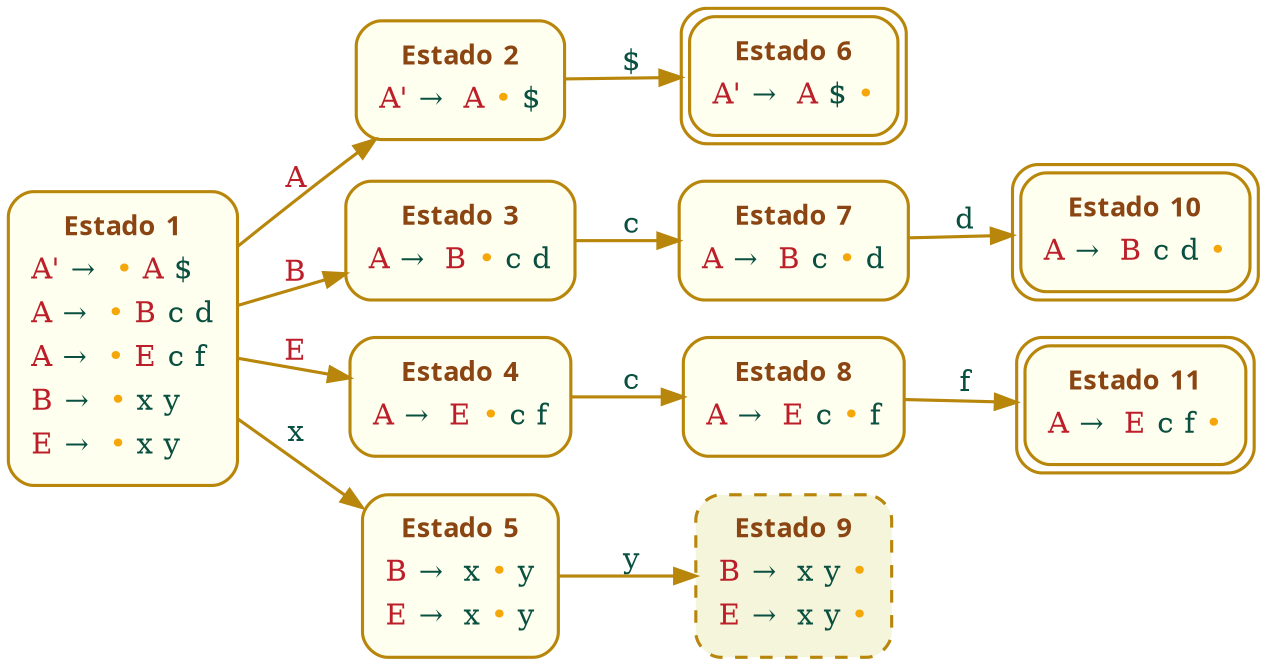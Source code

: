 digraph DFA { 
graph[size="auto" ratio="auto" margin=0.00 ordering="" rotate=0 color="steelblue" bgcolor="transparent" splines="spline" nodesep=0.25 ranksep=0.50 rankdir="LR" rank="same" ];

// SHIFT STATES: 7 
node[height=0.50 width=0.75 fixedsize=0 shape="rectangle" color="darkgoldenrod" fillcolor="ivory" style="filled,rounded" regular=0 peripheries=1 sides=4 orientation=0.00 distortion=0.00 skew=0.00 penwidth=1.50 margin=0.10 ];
state_1[id="state_1" label=<<TABLE BORDER="0">
  <TR><TD TITLE="state_1_title" id="state_1_title" BORDER="0" SIDES="B" href="#"><b><font color="#8B4513" face="Calibri" point-size="13.0">Estado </font><font color="#8B4513" face="Calibri" point-size="13.0">1</font></b></TD></TR>
  <TR><TD TITLE="state_1_item_1" id="state_1_item_1" ALIGN="LEFT" href="#"><font color="#BC1F29" face="Times-Roman" point-size="14.0">A' </font><font color="#0A5040" face="Times-Roman" point-size="14.0">→ </font><font color="#F5A70A" face="Times-Roman" point-size="14.0"> •</font><font color="#BC1F29" face="Times-Roman" point-size="14.0"> A</font><font color="#0A5040" face="Times-Roman" point-size="14.0"> $</font></TD></TR>
  <TR><TD TITLE="state_1_item_2" id="state_1_item_2" ALIGN="LEFT" href="#"><font color="#BC1F29" face="Times-Roman" point-size="14.0">A </font><font color="#0A5040" face="Times-Roman" point-size="14.0">→ </font><font color="#F5A70A" face="Times-Roman" point-size="14.0"> •</font><font color="#BC1F29" face="Times-Roman" point-size="14.0"> B</font><font color="#0A5040" face="Times-Roman" point-size="14.0"> c</font><font color="#0A5040" face="Times-Roman" point-size="14.0"> d</font></TD></TR>
  <TR><TD TITLE="state_1_item_3" id="state_1_item_3" ALIGN="LEFT" href="#"><font color="#BC1F29" face="Times-Roman" point-size="14.0">A </font><font color="#0A5040" face="Times-Roman" point-size="14.0">→ </font><font color="#F5A70A" face="Times-Roman" point-size="14.0"> •</font><font color="#BC1F29" face="Times-Roman" point-size="14.0"> E</font><font color="#0A5040" face="Times-Roman" point-size="14.0"> c</font><font color="#0A5040" face="Times-Roman" point-size="14.0"> f</font></TD></TR>
  <TR><TD TITLE="state_1_item_4" id="state_1_item_4" ALIGN="LEFT" href="#"><font color="#BC1F29" face="Times-Roman" point-size="14.0">B </font><font color="#0A5040" face="Times-Roman" point-size="14.0">→ </font><font color="#F5A70A" face="Times-Roman" point-size="14.0"> •</font><font color="#0A5040" face="Times-Roman" point-size="14.0"> x</font><font color="#0A5040" face="Times-Roman" point-size="14.0"> y</font></TD></TR>
  <TR><TD TITLE="state_1_item_5" id="state_1_item_5" ALIGN="LEFT" href="#"><font color="#BC1F29" face="Times-Roman" point-size="14.0">E </font><font color="#0A5040" face="Times-Roman" point-size="14.0">→ </font><font color="#F5A70A" face="Times-Roman" point-size="14.0"> •</font><font color="#0A5040" face="Times-Roman" point-size="14.0"> x</font><font color="#0A5040" face="Times-Roman" point-size="14.0"> y</font></TD></TR>
  </TABLE>>];
state_2[id="state_2" label=<<TABLE BORDER="0">
  <TR><TD TITLE="state_2_title" id="state_2_title" BORDER="0" SIDES="B" href="#"><b><font color="#8B4513" face="Calibri" point-size="13.0">Estado </font><font color="#8B4513" face="Calibri" point-size="13.0">2</font></b></TD></TR>
  <TR><TD TITLE="state_2_item_1" id="state_2_item_1" ALIGN="LEFT" href="#"><font color="#BC1F29" face="Times-Roman" point-size="14.0">A' </font><font color="#0A5040" face="Times-Roman" point-size="14.0">→ </font><font color="#BC1F29" face="Times-Roman" point-size="14.0"> A</font><font color="#F5A70A" face="Times-Roman" point-size="14.0"> •</font><font color="#0A5040" face="Times-Roman" point-size="14.0"> $</font></TD></TR>
  </TABLE>>];
state_3[id="state_3" label=<<TABLE BORDER="0">
  <TR><TD TITLE="state_3_title" id="state_3_title" BORDER="0" SIDES="B" href="#"><b><font color="#8B4513" face="Calibri" point-size="13.0">Estado </font><font color="#8B4513" face="Calibri" point-size="13.0">3</font></b></TD></TR>
  <TR><TD TITLE="state_3_item_1" id="state_3_item_1" ALIGN="LEFT" href="#"><font color="#BC1F29" face="Times-Roman" point-size="14.0">A </font><font color="#0A5040" face="Times-Roman" point-size="14.0">→ </font><font color="#BC1F29" face="Times-Roman" point-size="14.0"> B</font><font color="#F5A70A" face="Times-Roman" point-size="14.0"> •</font><font color="#0A5040" face="Times-Roman" point-size="14.0"> c</font><font color="#0A5040" face="Times-Roman" point-size="14.0"> d</font></TD></TR>
  </TABLE>>];
state_4[id="state_4" label=<<TABLE BORDER="0">
  <TR><TD TITLE="state_4_title" id="state_4_title" BORDER="0" SIDES="B" href="#"><b><font color="#8B4513" face="Calibri" point-size="13.0">Estado </font><font color="#8B4513" face="Calibri" point-size="13.0">4</font></b></TD></TR>
  <TR><TD TITLE="state_4_item_1" id="state_4_item_1" ALIGN="LEFT" href="#"><font color="#BC1F29" face="Times-Roman" point-size="14.0">A </font><font color="#0A5040" face="Times-Roman" point-size="14.0">→ </font><font color="#BC1F29" face="Times-Roman" point-size="14.0"> E</font><font color="#F5A70A" face="Times-Roman" point-size="14.0"> •</font><font color="#0A5040" face="Times-Roman" point-size="14.0"> c</font><font color="#0A5040" face="Times-Roman" point-size="14.0"> f</font></TD></TR>
  </TABLE>>];
state_5[id="state_5" label=<<TABLE BORDER="0">
  <TR><TD TITLE="state_5_title" id="state_5_title" BORDER="0" SIDES="B" href="#"><b><font color="#8B4513" face="Calibri" point-size="13.0">Estado </font><font color="#8B4513" face="Calibri" point-size="13.0">5</font></b></TD></TR>
  <TR><TD TITLE="state_5_item_1" id="state_5_item_1" ALIGN="LEFT" href="#"><font color="#BC1F29" face="Times-Roman" point-size="14.0">B </font><font color="#0A5040" face="Times-Roman" point-size="14.0">→ </font><font color="#0A5040" face="Times-Roman" point-size="14.0"> x</font><font color="#F5A70A" face="Times-Roman" point-size="14.0"> •</font><font color="#0A5040" face="Times-Roman" point-size="14.0"> y</font></TD></TR>
  <TR><TD TITLE="state_5_item_2" id="state_5_item_2" ALIGN="LEFT" href="#"><font color="#BC1F29" face="Times-Roman" point-size="14.0">E </font><font color="#0A5040" face="Times-Roman" point-size="14.0">→ </font><font color="#0A5040" face="Times-Roman" point-size="14.0"> x</font><font color="#F5A70A" face="Times-Roman" point-size="14.0"> •</font><font color="#0A5040" face="Times-Roman" point-size="14.0"> y</font></TD></TR>
  </TABLE>>];
state_7[id="state_7" label=<<TABLE BORDER="0">
  <TR><TD TITLE="state_7_title" id="state_7_title" BORDER="0" SIDES="B" href="#"><b><font color="#8B4513" face="Calibri" point-size="13.0">Estado </font><font color="#8B4513" face="Calibri" point-size="13.0">7</font></b></TD></TR>
  <TR><TD TITLE="state_7_item_1" id="state_7_item_1" ALIGN="LEFT" href="#"><font color="#BC1F29" face="Times-Roman" point-size="14.0">A </font><font color="#0A5040" face="Times-Roman" point-size="14.0">→ </font><font color="#BC1F29" face="Times-Roman" point-size="14.0"> B</font><font color="#0A5040" face="Times-Roman" point-size="14.0"> c</font><font color="#F5A70A" face="Times-Roman" point-size="14.0"> •</font><font color="#0A5040" face="Times-Roman" point-size="14.0"> d</font></TD></TR>
  </TABLE>>];
state_8[id="state_8" label=<<TABLE BORDER="0">
  <TR><TD TITLE="state_8_title" id="state_8_title" BORDER="0" SIDES="B" href="#"><b><font color="#8B4513" face="Calibri" point-size="13.0">Estado </font><font color="#8B4513" face="Calibri" point-size="13.0">8</font></b></TD></TR>
  <TR><TD TITLE="state_8_item_1" id="state_8_item_1" ALIGN="LEFT" href="#"><font color="#BC1F29" face="Times-Roman" point-size="14.0">A </font><font color="#0A5040" face="Times-Roman" point-size="14.0">→ </font><font color="#BC1F29" face="Times-Roman" point-size="14.0"> E</font><font color="#0A5040" face="Times-Roman" point-size="14.0"> c</font><font color="#F5A70A" face="Times-Roman" point-size="14.0"> •</font><font color="#0A5040" face="Times-Roman" point-size="14.0"> f</font></TD></TR>
  </TABLE>>];

// REDUCTION STATES: 3 
node[height=0.50 width=0.75 fixedsize=0 shape="rectangle" color="darkgoldenrod" fillcolor="ivory" style="filled,rounded" regular=0 peripheries=2 sides=4 orientation=0.00 distortion=0.00 skew=0.00 penwidth=1.50 margin=0.10 ];
state_6[id="state_6" label=<<TABLE BORDER="0">
  <TR><TD TITLE="state_6_title" id="state_6_title" BORDER="0" SIDES="B" href="#"><b><font color="#8B4513" face="Calibri" point-size="13.0">Estado </font><font color="#8B4513" face="Calibri" point-size="13.0">6</font></b></TD></TR>
  <TR><TD TITLE="state_6_item_1" id="state_6_item_1" ALIGN="LEFT" href="#"><font color="#BC1F29" face="Times-Roman" point-size="14.0">A' </font><font color="#0A5040" face="Times-Roman" point-size="14.0">→ </font><font color="#BC1F29" face="Times-Roman" point-size="14.0"> A</font><font color="#0A5040" face="Times-Roman" point-size="14.0"> $</font><font color="#F5A70A" face="Times-Roman" point-size="14.0"> •</font></TD></TR>
  </TABLE>>];
state_10[id="state_10" label=<<TABLE BORDER="0">
  <TR><TD TITLE="state_10_title" id="state_10_title" BORDER="0" SIDES="B" href="#"><b><font color="#8B4513" face="Calibri" point-size="13.0">Estado </font><font color="#8B4513" face="Calibri" point-size="13.0">10</font></b></TD></TR>
  <TR><TD TITLE="state_10_item_1" id="state_10_item_1" ALIGN="LEFT" href="#"><font color="#BC1F29" face="Times-Roman" point-size="14.0">A </font><font color="#0A5040" face="Times-Roman" point-size="14.0">→ </font><font color="#BC1F29" face="Times-Roman" point-size="14.0"> B</font><font color="#0A5040" face="Times-Roman" point-size="14.0"> c</font><font color="#0A5040" face="Times-Roman" point-size="14.0"> d</font><font color="#F5A70A" face="Times-Roman" point-size="14.0"> •</font></TD></TR>
  </TABLE>>];
state_11[id="state_11" label=<<TABLE BORDER="0">
  <TR><TD TITLE="state_11_title" id="state_11_title" BORDER="0" SIDES="B" href="#"><b><font color="#8B4513" face="Calibri" point-size="13.0">Estado </font><font color="#8B4513" face="Calibri" point-size="13.0">11</font></b></TD></TR>
  <TR><TD TITLE="state_11_item_1" id="state_11_item_1" ALIGN="LEFT" href="#"><font color="#BC1F29" face="Times-Roman" point-size="14.0">A </font><font color="#0A5040" face="Times-Roman" point-size="14.0">→ </font><font color="#BC1F29" face="Times-Roman" point-size="14.0"> E</font><font color="#0A5040" face="Times-Roman" point-size="14.0"> c</font><font color="#0A5040" face="Times-Roman" point-size="14.0"> f</font><font color="#F5A70A" face="Times-Roman" point-size="14.0"> •</font></TD></TR>
  </TABLE>>];

// STATES WHITH CONFLICTS 
node[height=0.50 width=0.75 fixedsize=0 shape="rectangle" color="darkgoldenrod" fillcolor="beige" style="filled,rounded,dashed" regular=0 peripheries=1 sides=4 orientation=0.00 distortion=0.00 skew=0.00 penwidth=1.50 margin=0.10 ];

// SHIFT-REDUCE CONFLICTS: 0 

// REDUCE-REDUCE CONFLICTS: 1 
state_9[id="state_9" label=<<TABLE BORDER="0">
  <TR><TD TITLE="state_9_title" id="state_9_title" BORDER="0" SIDES="B" href="#"><b><font color="#8B4513" face="Calibri" point-size="13.0">Estado </font><font color="#8B4513" face="Calibri" point-size="13.0">9</font></b></TD></TR>
  <TR><TD TITLE="state_9_item_1" id="state_9_item_1" ALIGN="LEFT" href="#"><font color="#BC1F29" face="Times-Roman" point-size="14.0">B </font><font color="#0A5040" face="Times-Roman" point-size="14.0">→ </font><font color="#0A5040" face="Times-Roman" point-size="14.0"> x</font><font color="#0A5040" face="Times-Roman" point-size="14.0"> y</font><font color="#F5A70A" face="Times-Roman" point-size="14.0"> •</font></TD></TR>
  <TR><TD TITLE="state_9_item_2" id="state_9_item_2" ALIGN="LEFT" href="#"><font color="#BC1F29" face="Times-Roman" point-size="14.0">E </font><font color="#0A5040" face="Times-Roman" point-size="14.0">→ </font><font color="#0A5040" face="Times-Roman" point-size="14.0"> x</font><font color="#0A5040" face="Times-Roman" point-size="14.0"> y</font><font color="#F5A70A" face="Times-Roman" point-size="14.0"> •</font></TD></TR>
  </TABLE>>];

// SHIFT-REDUCE-REDUCE CONFLICTS: 0 

// TRANSITIONS: 10 
edge[weight=1.00 style="" color="darkgoldenrod" dir="forward" tailclip=1 headclip=1 arrowhead="normal" arrowtail="normal" arrowsize=1.00 labeldistance=1.00 decorate=0 constraint=1 minlen=1 penwidth=1.50 ];
state_1->state_4 [id="trans_1" label=<<font color="#BC1F29" face="Times-Roman" point-size="14.0"> E</font>>];
state_1->state_5 [id="trans_2" label=<<font color="#0A5040" face="Times-Roman" point-size="14.0"> x</font>>];
state_1->state_2 [id="trans_3" label=<<font color="#BC1F29" face="Times-Roman" point-size="14.0"> A</font>>];
state_1->state_3 [id="trans_4" label=<<font color="#BC1F29" face="Times-Roman" point-size="14.0"> B</font>>];
state_2->state_6 [id="trans_5" label=<<font color="#0A5040" face="Times-Roman" point-size="14.0"> $</font>>];
state_3->state_7 [id="trans_6" label=<<font color="#0A5040" face="Times-Roman" point-size="14.0"> c</font>>];
state_4->state_8 [id="trans_7" label=<<font color="#0A5040" face="Times-Roman" point-size="14.0"> c</font>>];
state_5->state_9 [id="trans_8" label=<<font color="#0A5040" face="Times-Roman" point-size="14.0"> y</font>>];
state_7->state_10 [id="trans_9" label=<<font color="#0A5040" face="Times-Roman" point-size="14.0"> d</font>>];
state_8->state_11 [id="trans_10" label=<<font color="#0A5040" face="Times-Roman" point-size="14.0"> f</font>>];
} 
